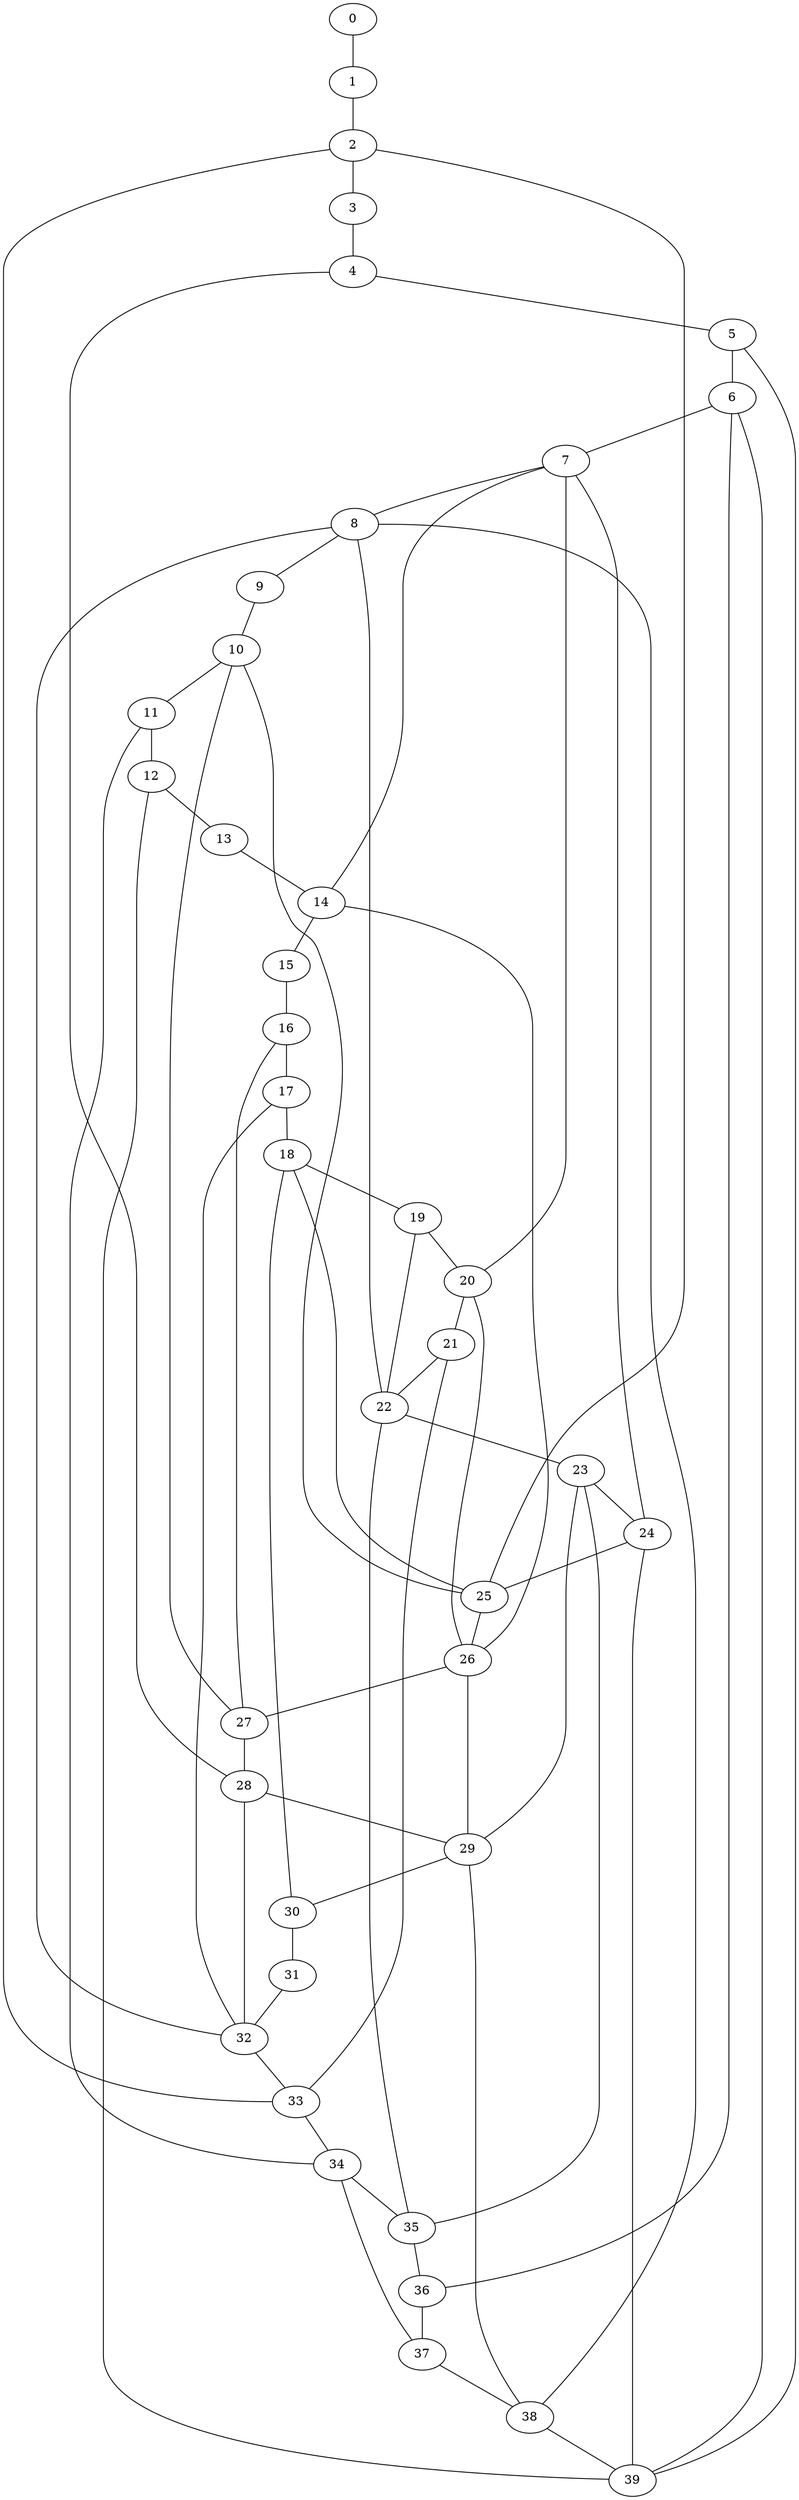 
graph graphname {
    0 -- 1
1 -- 2
2 -- 3
2 -- 33
2 -- 25
3 -- 4
4 -- 5
4 -- 28
5 -- 6
5 -- 39
6 -- 7
6 -- 39
6 -- 36
7 -- 8
7 -- 20
7 -- 24
7 -- 14
8 -- 9
8 -- 32
8 -- 38
8 -- 22
9 -- 10
10 -- 11
10 -- 25
10 -- 27
11 -- 12
11 -- 34
12 -- 13
12 -- 39
13 -- 14
14 -- 15
14 -- 26
15 -- 16
16 -- 17
16 -- 27
17 -- 18
17 -- 32
18 -- 19
18 -- 30
18 -- 25
19 -- 20
19 -- 22
20 -- 21
20 -- 26
21 -- 22
21 -- 33
22 -- 23
22 -- 35
23 -- 24
23 -- 35
23 -- 29
24 -- 25
24 -- 39
25 -- 26
26 -- 27
26 -- 29
27 -- 28
28 -- 29
28 -- 32
29 -- 30
29 -- 38
30 -- 31
31 -- 32
32 -- 33
33 -- 34
34 -- 35
34 -- 37
35 -- 36
36 -- 37
37 -- 38
38 -- 39

}
